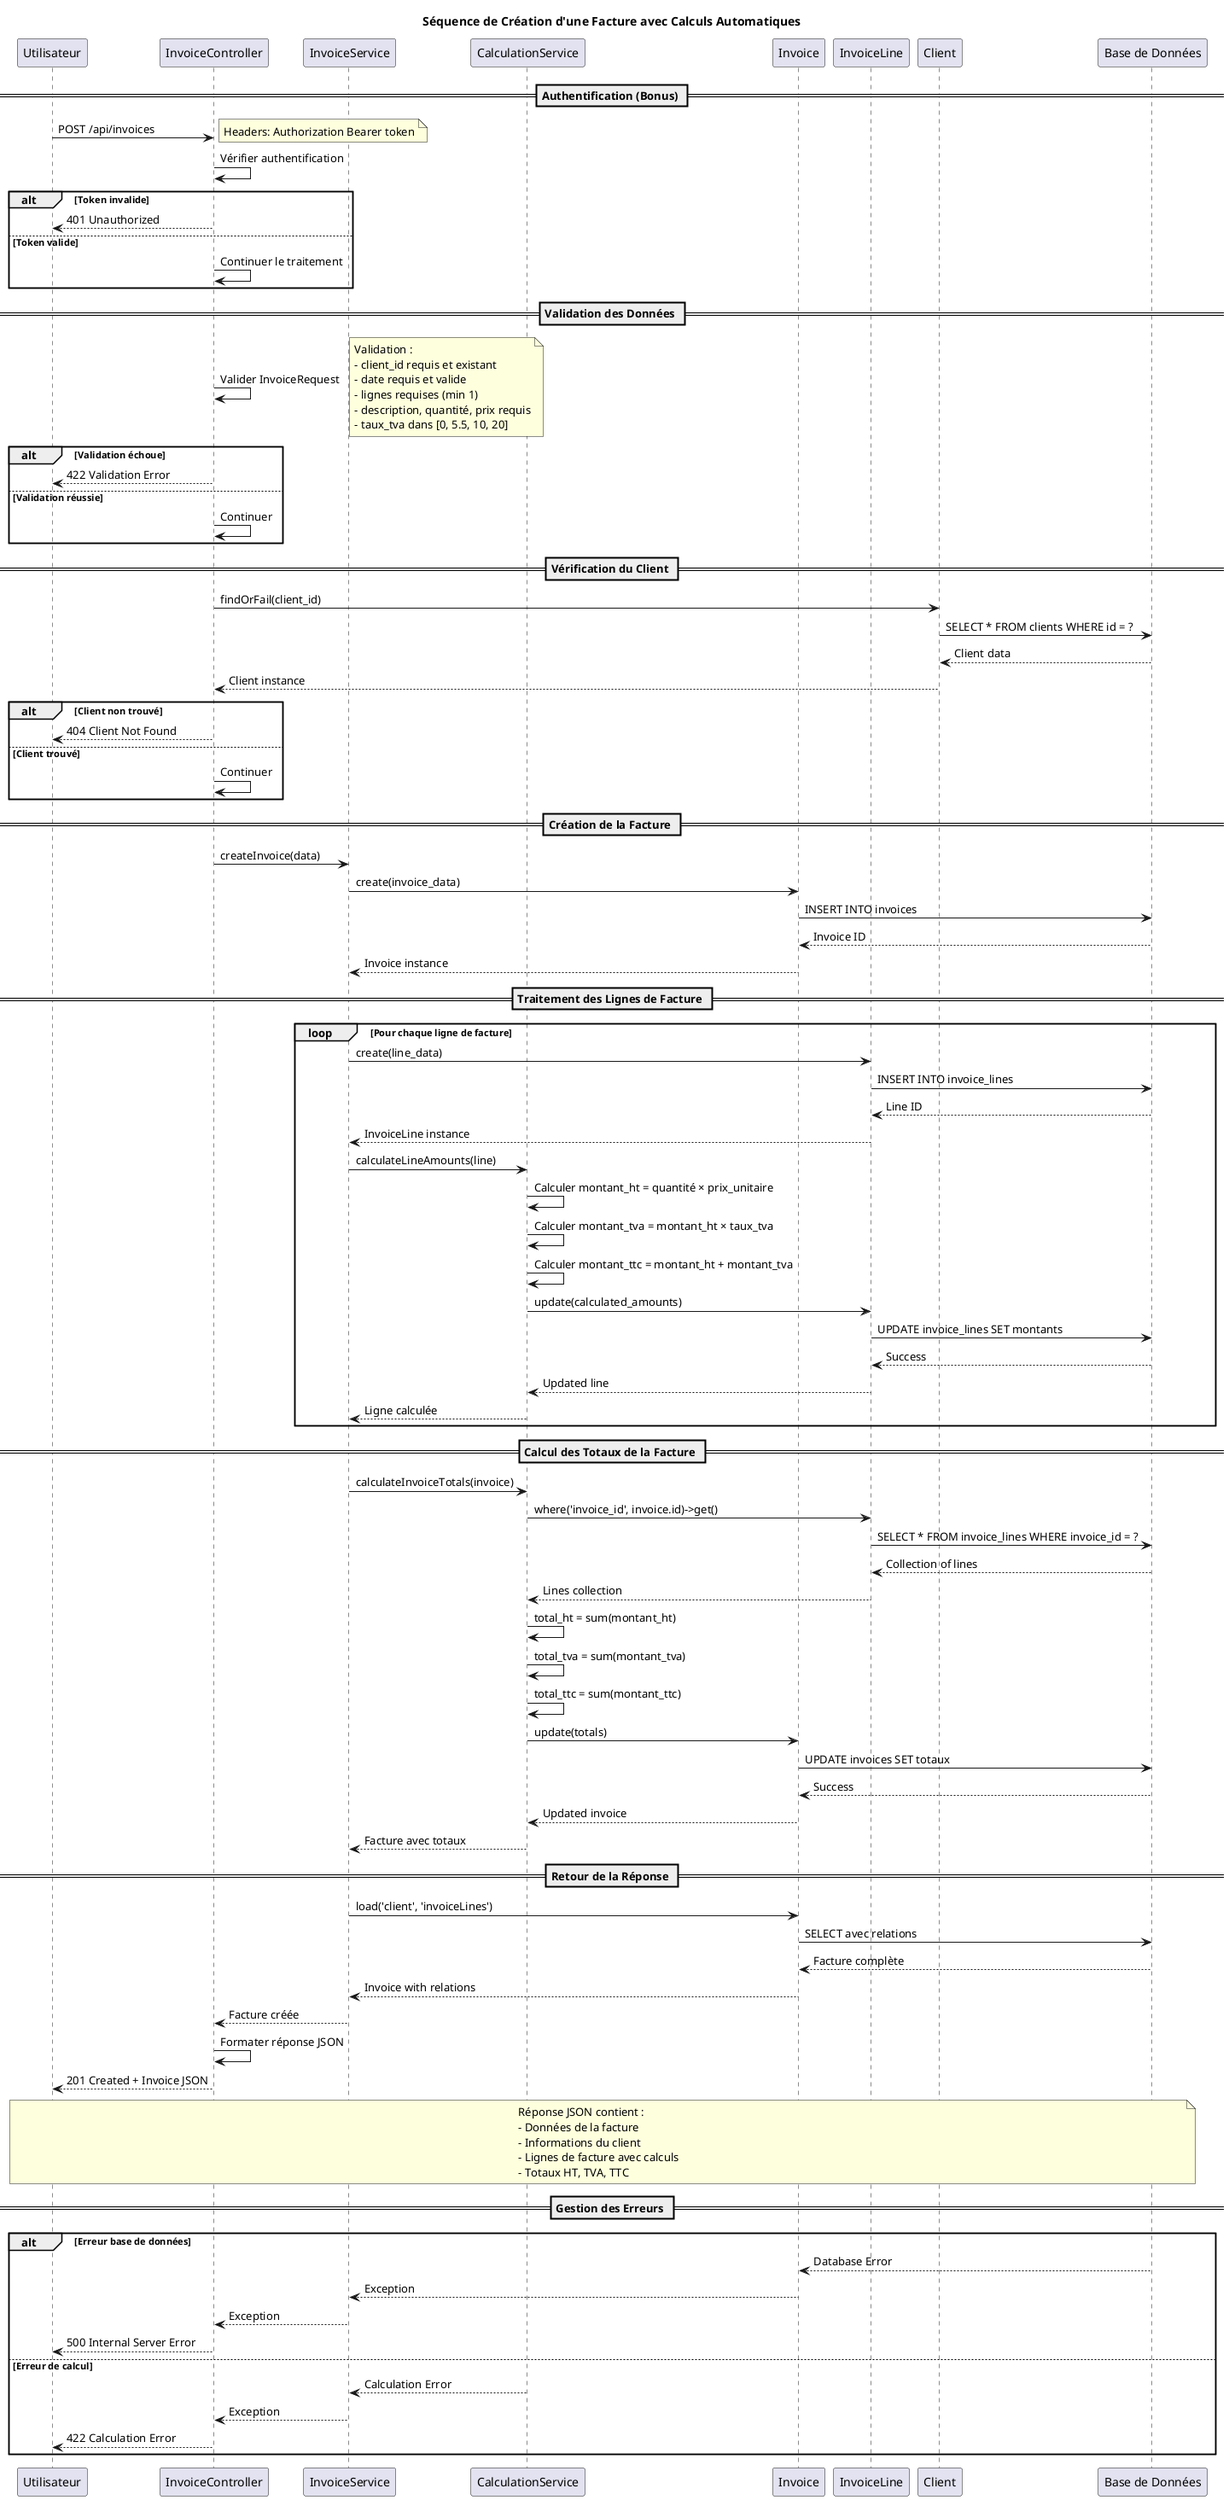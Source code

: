 @startuml Diagramme de Séquence - Création d'une Facture

!define ACTOR participant
!define CONTROLLER participant
!define SERVICE participant
!define MODEL participant
!define DATABASE participant

ACTOR "Utilisateur" as User
CONTROLLER "InvoiceController" as Controller
SERVICE "InvoiceService" as InvoiceService
SERVICE "CalculationService" as CalcService
MODEL "Invoice" as InvoiceModel
MODEL "InvoiceLine" as LineModel
MODEL "Client" as ClientModel
DATABASE "Base de Données" as DB

title Séquence de Création d'une Facture avec Calculs Automatiques

== Authentification (Bonus) ==
User -> Controller : POST /api/invoices
note right : Headers: Authorization Bearer token
Controller -> Controller : Vérifier authentification
alt Token invalide
    Controller --> User : 401 Unauthorized
else Token valide
    Controller -> Controller : Continuer le traitement
end

== Validation des Données ==
Controller -> Controller : Valider InvoiceRequest
note right
  Validation :
  - client_id requis et existant
  - date requis et valide
  - lignes requises (min 1)
  - description, quantité, prix requis
  - taux_tva dans [0, 5.5, 10, 20]
end note

alt Validation échoue
    Controller --> User : 422 Validation Error
else Validation réussie
    Controller -> Controller : Continuer
end

== Vérification du Client ==
Controller -> ClientModel : findOrFail(client_id)
ClientModel -> DB : SELECT * FROM clients WHERE id = ?
DB --> ClientModel : Client data
ClientModel --> Controller : Client instance

alt Client non trouvé
    Controller --> User : 404 Client Not Found
else Client trouvé
    Controller -> Controller : Continuer
end

== Création de la Facture ==
Controller -> InvoiceService : createInvoice(data)
InvoiceService -> InvoiceModel : create(invoice_data)
InvoiceModel -> DB : INSERT INTO invoices
DB --> InvoiceModel : Invoice ID
InvoiceModel --> InvoiceService : Invoice instance

== Traitement des Lignes de Facture ==
loop Pour chaque ligne de facture
    InvoiceService -> LineModel : create(line_data)
    LineModel -> DB : INSERT INTO invoice_lines
    DB --> LineModel : Line ID
    LineModel --> InvoiceService : InvoiceLine instance
    
    InvoiceService -> CalcService : calculateLineAmounts(line)
    CalcService -> CalcService : Calculer montant_ht = quantité × prix_unitaire
    CalcService -> CalcService : Calculer montant_tva = montant_ht × taux_tva
    CalcService -> CalcService : Calculer montant_ttc = montant_ht + montant_tva
    CalcService -> LineModel : update(calculated_amounts)
    LineModel -> DB : UPDATE invoice_lines SET montants
    DB --> LineModel : Success
    LineModel --> CalcService : Updated line
    CalcService --> InvoiceService : Ligne calculée
end

== Calcul des Totaux de la Facture ==
InvoiceService -> CalcService : calculateInvoiceTotals(invoice)
CalcService -> LineModel : where('invoice_id', invoice.id)->get()
LineModel -> DB : SELECT * FROM invoice_lines WHERE invoice_id = ?
DB --> LineModel : Collection of lines
LineModel --> CalcService : Lines collection

CalcService -> CalcService : total_ht = sum(montant_ht)
CalcService -> CalcService : total_tva = sum(montant_tva)
CalcService -> CalcService : total_ttc = sum(montant_ttc)

CalcService -> InvoiceModel : update(totals)
InvoiceModel -> DB : UPDATE invoices SET totaux
DB --> InvoiceModel : Success
InvoiceModel --> CalcService : Updated invoice
CalcService --> InvoiceService : Facture avec totaux

== Retour de la Réponse ==
InvoiceService -> InvoiceModel : load('client', 'invoiceLines')
InvoiceModel -> DB : SELECT avec relations
DB --> InvoiceModel : Facture complète
InvoiceModel --> InvoiceService : Invoice with relations
InvoiceService --> Controller : Facture créée

Controller -> Controller : Formater réponse JSON
Controller --> User : 201 Created + Invoice JSON

note over User, DB
  Réponse JSON contient :
  - Données de la facture
  - Informations du client
  - Lignes de facture avec calculs
  - Totaux HT, TVA, TTC
end note

== Gestion des Erreurs ==
alt Erreur base de données
    DB --> InvoiceModel : Database Error
    InvoiceModel --> InvoiceService : Exception
    InvoiceService --> Controller : Exception
    Controller --> User : 500 Internal Server Error
else Erreur de calcul
    CalcService --> InvoiceService : Calculation Error
    InvoiceService --> Controller : Exception
    Controller --> User : 422 Calculation Error
end

@enduml